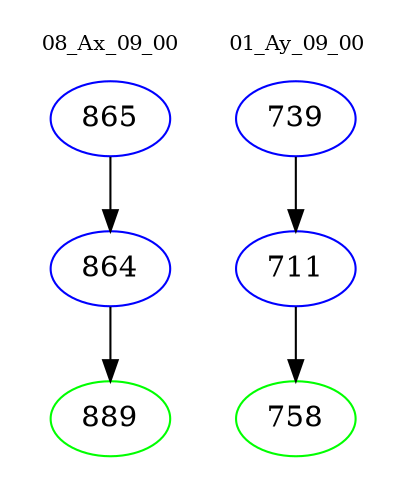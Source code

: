 digraph{
subgraph cluster_0 {
color = white
label = "08_Ax_09_00";
fontsize=10;
T0_865 [label="865", color="blue"]
T0_865 -> T0_864 [color="black"]
T0_864 [label="864", color="blue"]
T0_864 -> T0_889 [color="black"]
T0_889 [label="889", color="green"]
}
subgraph cluster_1 {
color = white
label = "01_Ay_09_00";
fontsize=10;
T1_739 [label="739", color="blue"]
T1_739 -> T1_711 [color="black"]
T1_711 [label="711", color="blue"]
T1_711 -> T1_758 [color="black"]
T1_758 [label="758", color="green"]
}
}
